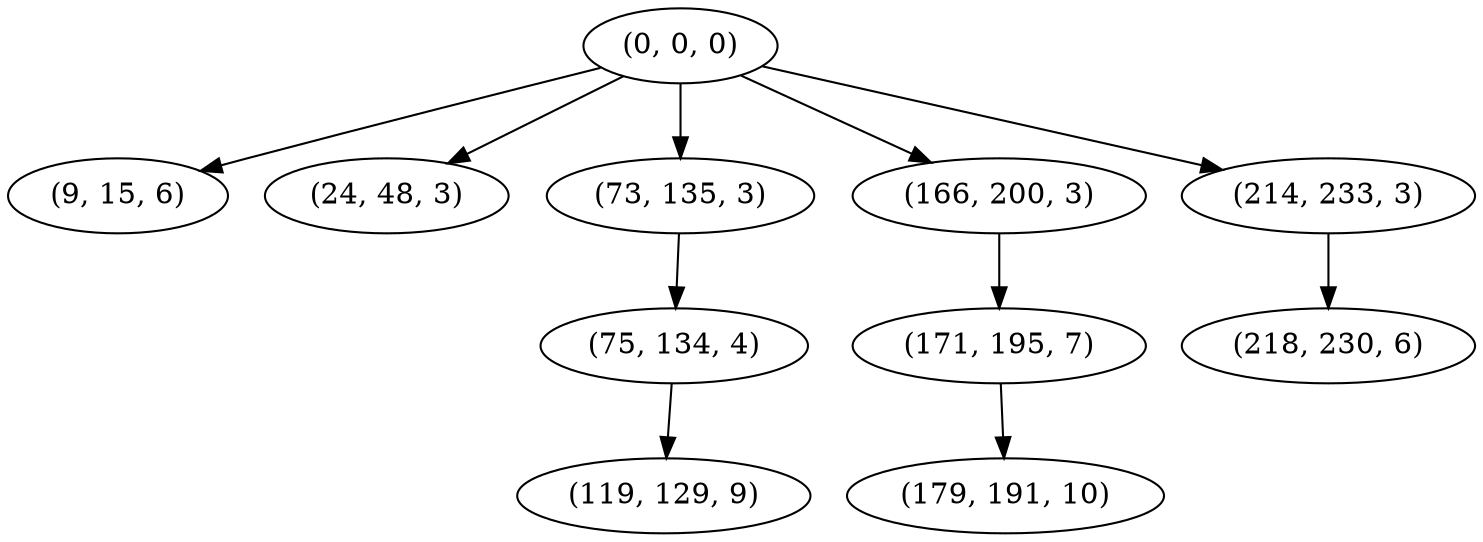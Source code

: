 digraph tree {
    "(0, 0, 0)";
    "(9, 15, 6)";
    "(24, 48, 3)";
    "(73, 135, 3)";
    "(75, 134, 4)";
    "(119, 129, 9)";
    "(166, 200, 3)";
    "(171, 195, 7)";
    "(179, 191, 10)";
    "(214, 233, 3)";
    "(218, 230, 6)";
    "(0, 0, 0)" -> "(9, 15, 6)";
    "(0, 0, 0)" -> "(24, 48, 3)";
    "(0, 0, 0)" -> "(73, 135, 3)";
    "(0, 0, 0)" -> "(166, 200, 3)";
    "(0, 0, 0)" -> "(214, 233, 3)";
    "(73, 135, 3)" -> "(75, 134, 4)";
    "(75, 134, 4)" -> "(119, 129, 9)";
    "(166, 200, 3)" -> "(171, 195, 7)";
    "(171, 195, 7)" -> "(179, 191, 10)";
    "(214, 233, 3)" -> "(218, 230, 6)";
}
